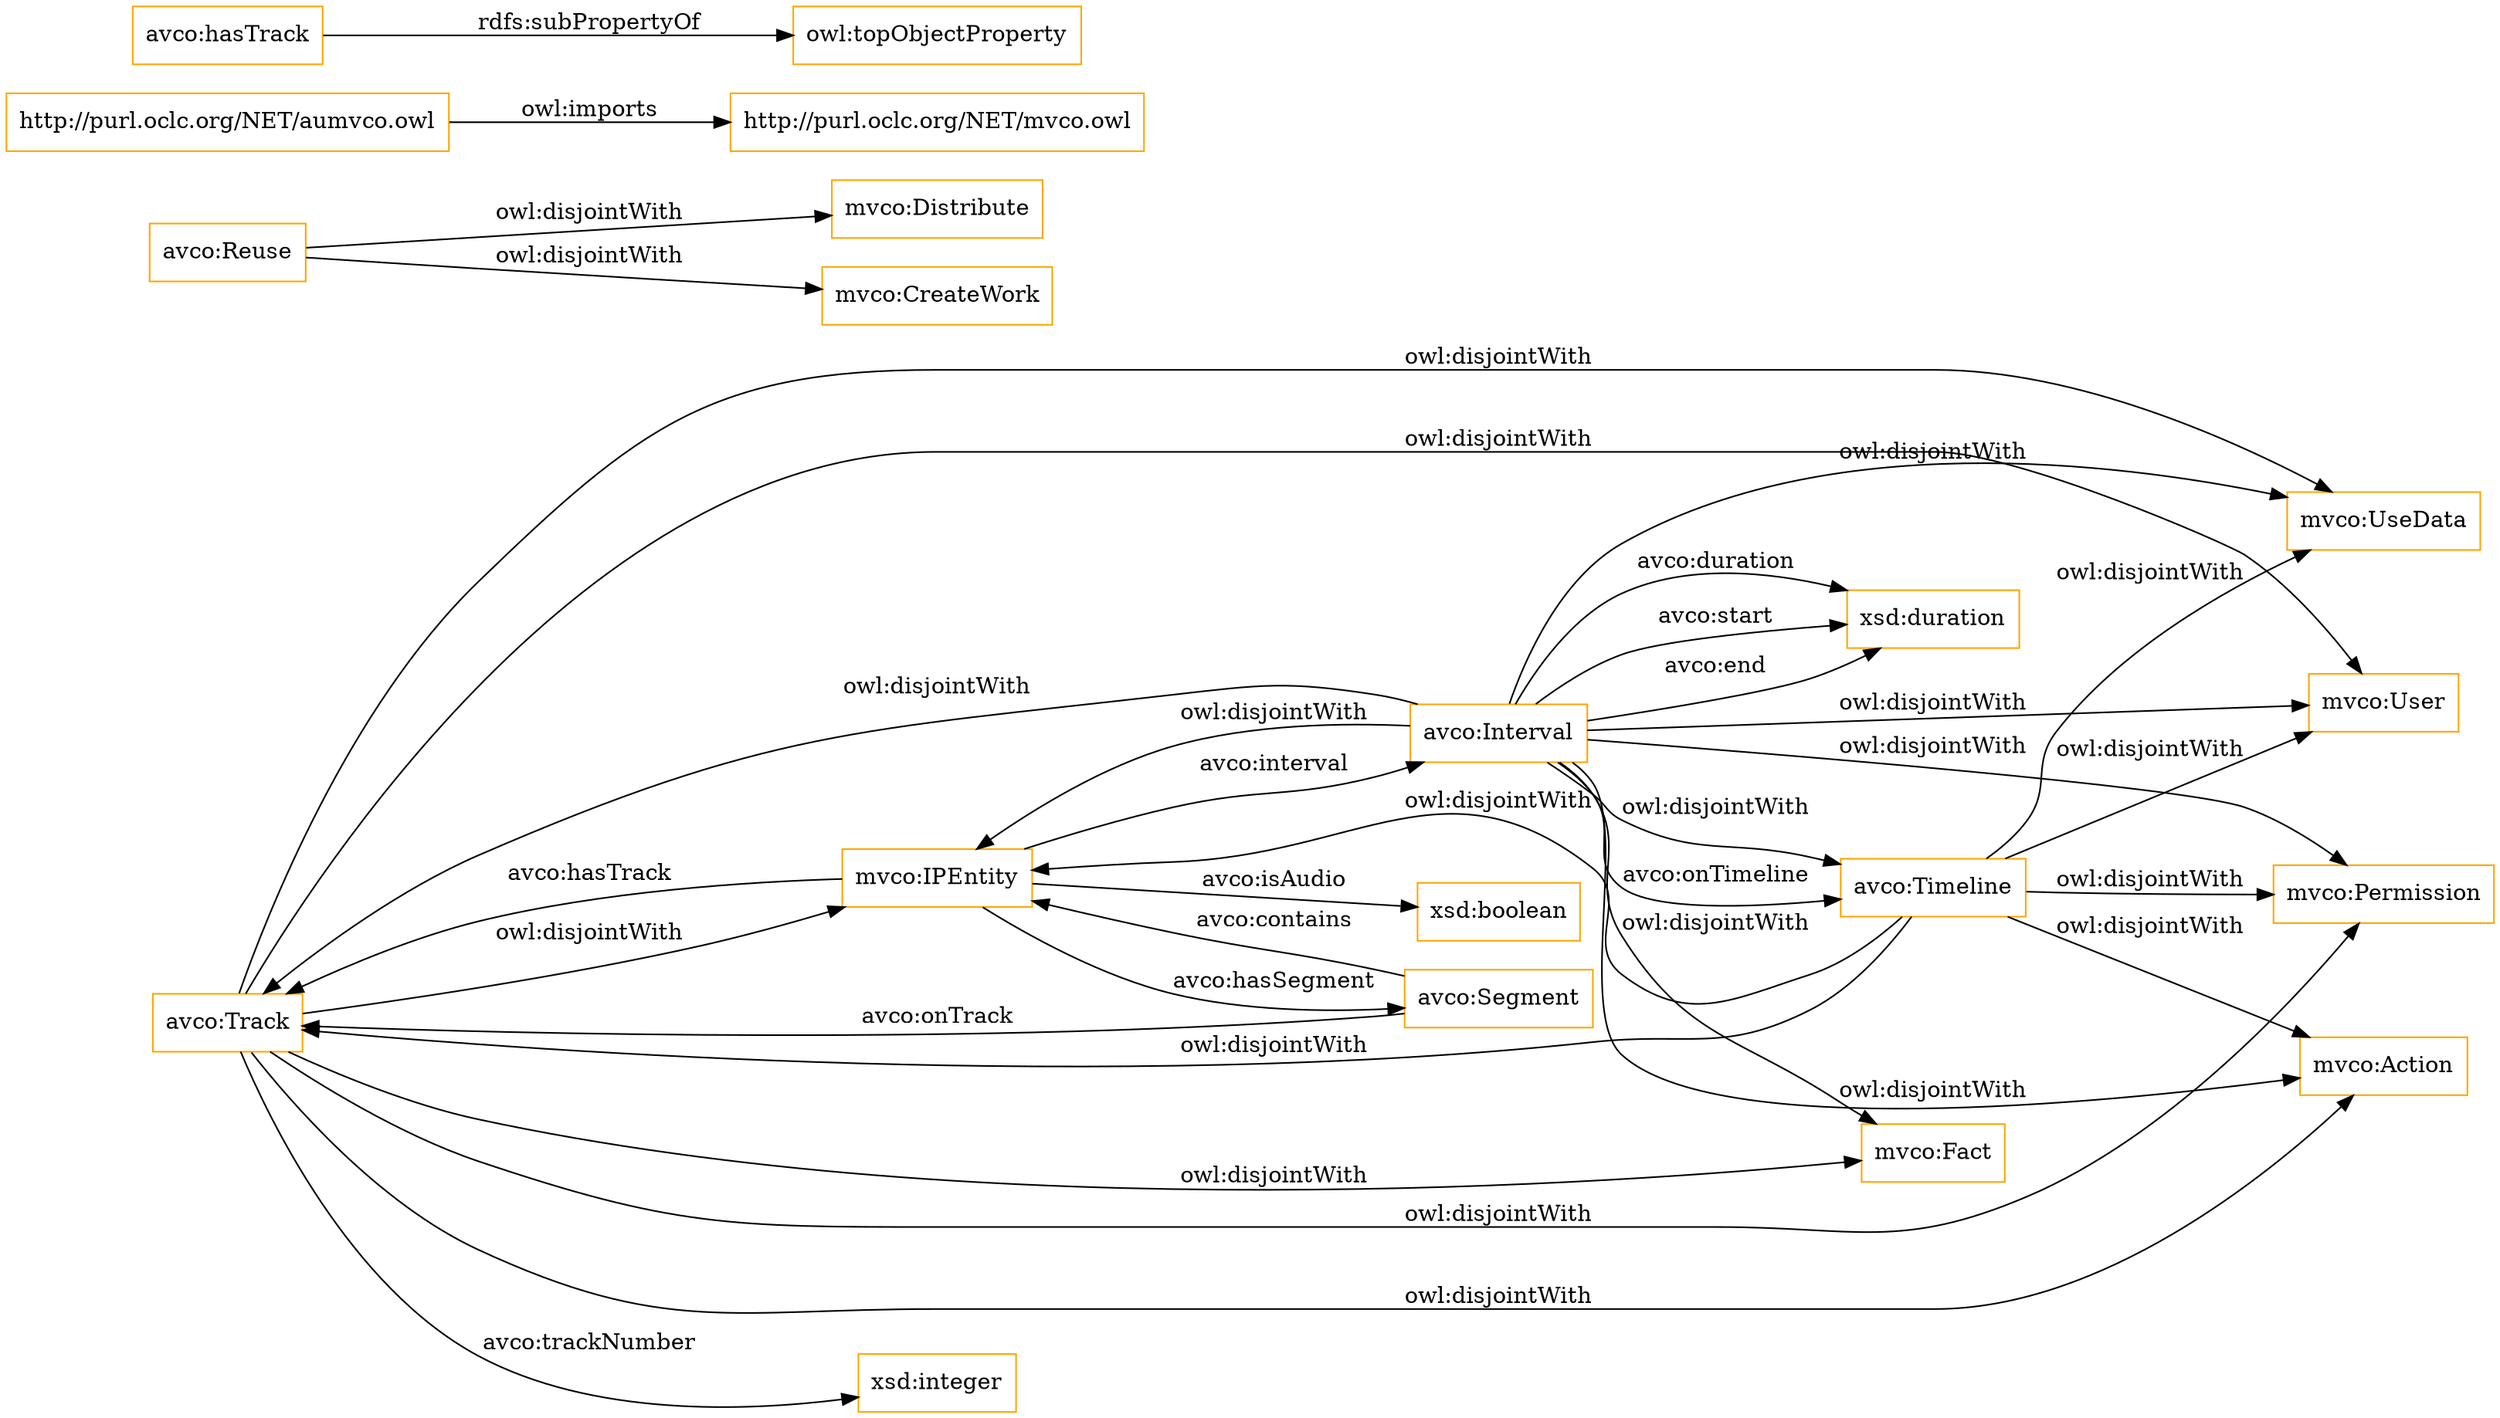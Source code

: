 digraph ar2dtool_diagram { 
rankdir=LR;
size="1501"
node [shape = rectangle, color="orange"]; "avco:Track" "avco:Timeline" "avco:Segment" "avco:Reuse" "avco:Interval" ; /*classes style*/
	"avco:Track" -> "mvco:User" [ label = "owl:disjointWith" ];
	"avco:Track" -> "mvco:UseData" [ label = "owl:disjointWith" ];
	"avco:Track" -> "mvco:Permission" [ label = "owl:disjointWith" ];
	"avco:Track" -> "mvco:IPEntity" [ label = "owl:disjointWith" ];
	"avco:Track" -> "mvco:Fact" [ label = "owl:disjointWith" ];
	"avco:Track" -> "mvco:Action" [ label = "owl:disjointWith" ];
	"avco:Timeline" -> "mvco:User" [ label = "owl:disjointWith" ];
	"avco:Timeline" -> "mvco:UseData" [ label = "owl:disjointWith" ];
	"avco:Timeline" -> "mvco:Permission" [ label = "owl:disjointWith" ];
	"avco:Timeline" -> "mvco:IPEntity" [ label = "owl:disjointWith" ];
	"avco:Timeline" -> "mvco:Action" [ label = "owl:disjointWith" ];
	"avco:Timeline" -> "avco:Track" [ label = "owl:disjointWith" ];
	"avco:Interval" -> "mvco:Action" [ label = "owl:disjointWith" ];
	"avco:Interval" -> "mvco:User" [ label = "owl:disjointWith" ];
	"avco:Interval" -> "mvco:UseData" [ label = "owl:disjointWith" ];
	"avco:Interval" -> "mvco:Fact" [ label = "owl:disjointWith" ];
	"avco:Interval" -> "mvco:Permission" [ label = "owl:disjointWith" ];
	"avco:Interval" -> "avco:Track" [ label = "owl:disjointWith" ];
	"avco:Interval" -> "avco:Timeline" [ label = "owl:disjointWith" ];
	"avco:Interval" -> "mvco:IPEntity" [ label = "owl:disjointWith" ];
	"http://purl.oclc.org/NET/aumvco.owl" -> "http://purl.oclc.org/NET/mvco.owl" [ label = "owl:imports" ];
	"avco:hasTrack" -> "owl:topObjectProperty" [ label = "rdfs:subPropertyOf" ];
	"avco:Reuse" -> "mvco:Distribute" [ label = "owl:disjointWith" ];
	"avco:Reuse" -> "mvco:CreateWork" [ label = "owl:disjointWith" ];
	"avco:Interval" -> "xsd:duration" [ label = "avco:end" ];
	"mvco:IPEntity" -> "avco:Segment" [ label = "avco:hasSegment" ];
	"avco:Interval" -> "xsd:duration" [ label = "avco:duration" ];
	"avco:Interval" -> "avco:Timeline" [ label = "avco:onTimeline" ];
	"mvco:IPEntity" -> "avco:Track" [ label = "avco:hasTrack" ];
	"avco:Track" -> "xsd:integer" [ label = "avco:trackNumber" ];
	"avco:Segment" -> "avco:Track" [ label = "avco:onTrack" ];
	"avco:Segment" -> "mvco:IPEntity" [ label = "avco:contains" ];
	"mvco:IPEntity" -> "avco:Interval" [ label = "avco:interval" ];
	"avco:Interval" -> "xsd:duration" [ label = "avco:start" ];
	"mvco:IPEntity" -> "xsd:boolean" [ label = "avco:isAudio" ];

}
